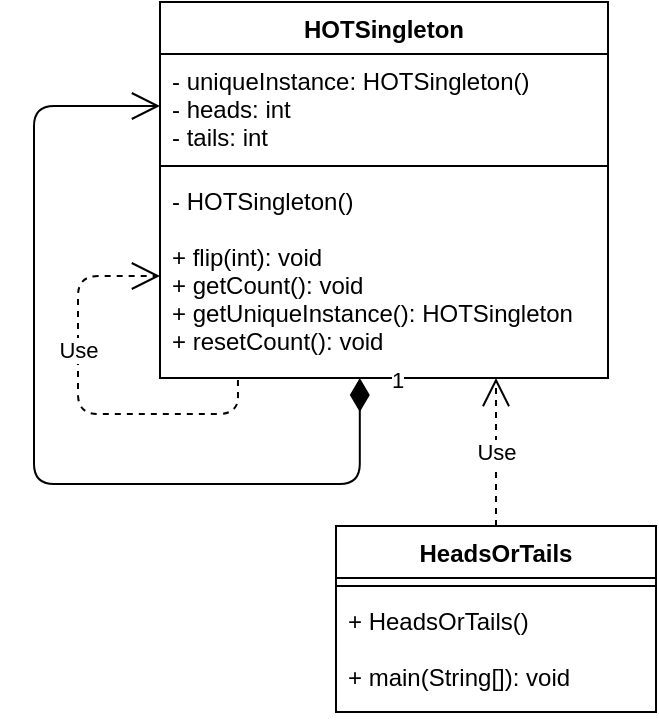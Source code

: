 <mxfile version="14.5.1" type="device"><diagram id="f50V8vM07B38xvh1teiP" name="Page-1"><mxGraphModel dx="841" dy="828" grid="0" gridSize="10" guides="1" tooltips="1" connect="1" arrows="1" fold="1" page="1" pageScale="1" pageWidth="850" pageHeight="1100" math="0" shadow="0"><root><mxCell id="0"/><mxCell id="1" parent="0"/><mxCell id="deD14uJVIR2BsPXdGBKA-1" value="HOTSingleton" style="swimlane;fontStyle=1;align=center;verticalAlign=top;childLayout=stackLayout;horizontal=1;startSize=26;horizontalStack=0;resizeParent=1;resizeParentMax=0;resizeLast=0;collapsible=1;marginBottom=0;" vertex="1" parent="1"><mxGeometry x="344" y="380" width="224" height="188" as="geometry"/></mxCell><mxCell id="deD14uJVIR2BsPXdGBKA-2" value="- uniqueInstance: HOTSingleton()&#10;- heads: int&#10;- tails: int" style="text;strokeColor=none;fillColor=none;align=left;verticalAlign=top;spacingLeft=4;spacingRight=4;overflow=hidden;rotatable=0;points=[[0,0.5],[1,0.5]];portConstraint=eastwest;" vertex="1" parent="deD14uJVIR2BsPXdGBKA-1"><mxGeometry y="26" width="224" height="52" as="geometry"/></mxCell><mxCell id="deD14uJVIR2BsPXdGBKA-3" value="" style="line;strokeWidth=1;fillColor=none;align=left;verticalAlign=middle;spacingTop=-1;spacingLeft=3;spacingRight=3;rotatable=0;labelPosition=right;points=[];portConstraint=eastwest;" vertex="1" parent="deD14uJVIR2BsPXdGBKA-1"><mxGeometry y="78" width="224" height="8" as="geometry"/></mxCell><mxCell id="deD14uJVIR2BsPXdGBKA-4" value="- HOTSingleton()&#10;&#10;+ flip(int): void&#10;+ getCount(): void&#10;+ getUniqueInstance(): HOTSingleton&#10;+ resetCount(): void" style="text;strokeColor=none;fillColor=none;align=left;verticalAlign=top;spacingLeft=4;spacingRight=4;overflow=hidden;rotatable=0;points=[[0,0.5],[1,0.5]];portConstraint=eastwest;" vertex="1" parent="deD14uJVIR2BsPXdGBKA-1"><mxGeometry y="86" width="224" height="102" as="geometry"/></mxCell><mxCell id="deD14uJVIR2BsPXdGBKA-6" value="1" style="endArrow=open;html=1;endSize=12;startArrow=diamondThin;startSize=14;startFill=1;edgeStyle=orthogonalEdgeStyle;align=left;verticalAlign=bottom;exitX=0.446;exitY=1;exitDx=0;exitDy=0;exitPerimeter=0;entryX=0;entryY=0.5;entryDx=0;entryDy=0;" edge="1" parent="deD14uJVIR2BsPXdGBKA-1" source="deD14uJVIR2BsPXdGBKA-4" target="deD14uJVIR2BsPXdGBKA-2"><mxGeometry x="-0.927" y="7" relative="1" as="geometry"><mxPoint x="15" y="258" as="sourcePoint"/><mxPoint x="175" y="258" as="targetPoint"/><Array as="points"><mxPoint x="100" y="241"/><mxPoint x="-63" y="241"/><mxPoint x="-63" y="52"/></Array><mxPoint x="7" y="-7" as="offset"/></mxGeometry></mxCell><mxCell id="deD14uJVIR2BsPXdGBKA-7" value="Use" style="endArrow=open;endSize=12;dashed=1;html=1;exitX=0.174;exitY=1.01;exitDx=0;exitDy=0;exitPerimeter=0;entryX=0;entryY=0.5;entryDx=0;entryDy=0;" edge="1" parent="deD14uJVIR2BsPXdGBKA-1" source="deD14uJVIR2BsPXdGBKA-4" target="deD14uJVIR2BsPXdGBKA-4"><mxGeometry x="0.246" width="160" relative="1" as="geometry"><mxPoint x="7" y="269" as="sourcePoint"/><mxPoint x="167" y="269" as="targetPoint"/><Array as="points"><mxPoint x="39" y="206"/><mxPoint x="-41" y="206"/><mxPoint x="-41" y="137"/></Array><mxPoint as="offset"/></mxGeometry></mxCell><mxCell id="deD14uJVIR2BsPXdGBKA-8" value="HeadsOrTails" style="swimlane;fontStyle=1;align=center;verticalAlign=top;childLayout=stackLayout;horizontal=1;startSize=26;horizontalStack=0;resizeParent=1;resizeParentMax=0;resizeLast=0;collapsible=1;marginBottom=0;" vertex="1" parent="1"><mxGeometry x="432" y="642" width="160" height="93" as="geometry"/></mxCell><mxCell id="deD14uJVIR2BsPXdGBKA-10" value="" style="line;strokeWidth=1;fillColor=none;align=left;verticalAlign=middle;spacingTop=-1;spacingLeft=3;spacingRight=3;rotatable=0;labelPosition=right;points=[];portConstraint=eastwest;" vertex="1" parent="deD14uJVIR2BsPXdGBKA-8"><mxGeometry y="26" width="160" height="8" as="geometry"/></mxCell><mxCell id="deD14uJVIR2BsPXdGBKA-11" value="+ HeadsOrTails()&#10;&#10;+ main(String[]): void" style="text;strokeColor=none;fillColor=none;align=left;verticalAlign=top;spacingLeft=4;spacingRight=4;overflow=hidden;rotatable=0;points=[[0,0.5],[1,0.5]];portConstraint=eastwest;" vertex="1" parent="deD14uJVIR2BsPXdGBKA-8"><mxGeometry y="34" width="160" height="59" as="geometry"/></mxCell><mxCell id="deD14uJVIR2BsPXdGBKA-12" value="Use" style="endArrow=open;endSize=12;dashed=1;html=1;exitX=0.5;exitY=0;exitDx=0;exitDy=0;entryX=0.75;entryY=1;entryDx=0;entryDy=0;entryPerimeter=0;" edge="1" parent="1" source="deD14uJVIR2BsPXdGBKA-8" target="deD14uJVIR2BsPXdGBKA-4"><mxGeometry width="160" relative="1" as="geometry"><mxPoint x="562" y="591" as="sourcePoint"/><mxPoint x="722" y="591" as="targetPoint"/></mxGeometry></mxCell></root></mxGraphModel></diagram></mxfile>